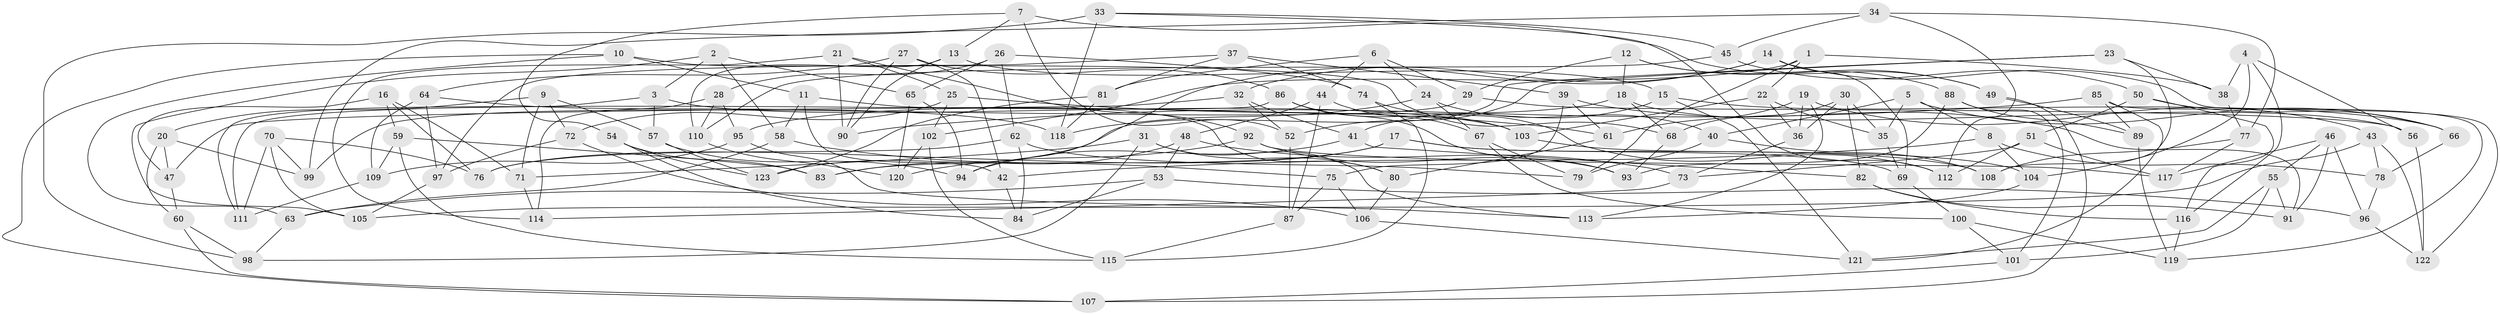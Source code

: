 // Generated by graph-tools (version 1.1) at 2025/11/02/27/25 16:11:43]
// undirected, 123 vertices, 246 edges
graph export_dot {
graph [start="1"]
  node [color=gray90,style=filled];
  1;
  2;
  3;
  4;
  5;
  6;
  7;
  8;
  9;
  10;
  11;
  12;
  13;
  14;
  15;
  16;
  17;
  18;
  19;
  20;
  21;
  22;
  23;
  24;
  25;
  26;
  27;
  28;
  29;
  30;
  31;
  32;
  33;
  34;
  35;
  36;
  37;
  38;
  39;
  40;
  41;
  42;
  43;
  44;
  45;
  46;
  47;
  48;
  49;
  50;
  51;
  52;
  53;
  54;
  55;
  56;
  57;
  58;
  59;
  60;
  61;
  62;
  63;
  64;
  65;
  66;
  67;
  68;
  69;
  70;
  71;
  72;
  73;
  74;
  75;
  76;
  77;
  78;
  79;
  80;
  81;
  82;
  83;
  84;
  85;
  86;
  87;
  88;
  89;
  90;
  91;
  92;
  93;
  94;
  95;
  96;
  97;
  98;
  99;
  100;
  101;
  102;
  103;
  104;
  105;
  106;
  107;
  108;
  109;
  110;
  111;
  112;
  113;
  114;
  115;
  116;
  117;
  118;
  119;
  120;
  121;
  122;
  123;
  1 -- 38;
  1 -- 102;
  1 -- 22;
  1 -- 79;
  2 -- 58;
  2 -- 105;
  2 -- 65;
  2 -- 3;
  3 -- 111;
  3 -- 103;
  3 -- 57;
  4 -- 104;
  4 -- 116;
  4 -- 56;
  4 -- 38;
  5 -- 35;
  5 -- 40;
  5 -- 8;
  5 -- 66;
  6 -- 24;
  6 -- 29;
  6 -- 81;
  6 -- 44;
  7 -- 52;
  7 -- 13;
  7 -- 54;
  7 -- 49;
  8 -- 78;
  8 -- 42;
  8 -- 104;
  9 -- 72;
  9 -- 57;
  9 -- 71;
  9 -- 20;
  10 -- 63;
  10 -- 68;
  10 -- 107;
  10 -- 11;
  11 -- 42;
  11 -- 80;
  11 -- 58;
  12 -- 29;
  12 -- 49;
  12 -- 18;
  12 -- 88;
  13 -- 90;
  13 -- 110;
  13 -- 15;
  14 -- 122;
  14 -- 94;
  14 -- 69;
  14 -- 32;
  15 -- 41;
  15 -- 121;
  15 -- 66;
  16 -- 76;
  16 -- 71;
  16 -- 59;
  16 -- 47;
  17 -- 108;
  17 -- 76;
  17 -- 69;
  17 -- 83;
  18 -- 68;
  18 -- 95;
  18 -- 56;
  19 -- 61;
  19 -- 43;
  19 -- 36;
  19 -- 113;
  20 -- 60;
  20 -- 47;
  20 -- 99;
  21 -- 90;
  21 -- 114;
  21 -- 92;
  21 -- 25;
  22 -- 35;
  22 -- 103;
  22 -- 36;
  23 -- 38;
  23 -- 123;
  23 -- 108;
  23 -- 52;
  24 -- 118;
  24 -- 40;
  24 -- 67;
  25 -- 102;
  25 -- 72;
  25 -- 61;
  26 -- 28;
  26 -- 62;
  26 -- 65;
  26 -- 74;
  27 -- 86;
  27 -- 42;
  27 -- 64;
  27 -- 90;
  28 -- 110;
  28 -- 114;
  28 -- 95;
  29 -- 56;
  29 -- 99;
  30 -- 35;
  30 -- 68;
  30 -- 82;
  30 -- 36;
  31 -- 98;
  31 -- 80;
  31 -- 71;
  31 -- 113;
  32 -- 47;
  32 -- 52;
  32 -- 41;
  33 -- 98;
  33 -- 112;
  33 -- 45;
  33 -- 118;
  34 -- 112;
  34 -- 99;
  34 -- 45;
  34 -- 77;
  35 -- 69;
  36 -- 73;
  37 -- 74;
  37 -- 97;
  37 -- 39;
  37 -- 81;
  38 -- 77;
  39 -- 75;
  39 -- 91;
  39 -- 61;
  40 -- 79;
  40 -- 108;
  41 -- 94;
  41 -- 82;
  42 -- 84;
  43 -- 105;
  43 -- 122;
  43 -- 78;
  44 -- 48;
  44 -- 87;
  44 -- 67;
  45 -- 110;
  45 -- 50;
  46 -- 91;
  46 -- 96;
  46 -- 55;
  46 -- 117;
  47 -- 60;
  48 -- 53;
  48 -- 83;
  48 -- 73;
  49 -- 89;
  49 -- 107;
  50 -- 66;
  50 -- 116;
  50 -- 51;
  51 -- 112;
  51 -- 117;
  51 -- 73;
  52 -- 87;
  53 -- 63;
  53 -- 84;
  53 -- 96;
  54 -- 123;
  54 -- 83;
  54 -- 84;
  55 -- 121;
  55 -- 101;
  55 -- 91;
  56 -- 122;
  57 -- 123;
  57 -- 94;
  58 -- 75;
  58 -- 63;
  59 -- 115;
  59 -- 83;
  59 -- 109;
  60 -- 107;
  60 -- 98;
  61 -- 80;
  62 -- 84;
  62 -- 76;
  62 -- 79;
  63 -- 98;
  64 -- 109;
  64 -- 118;
  64 -- 97;
  65 -- 120;
  65 -- 94;
  66 -- 78;
  67 -- 79;
  67 -- 100;
  68 -- 93;
  69 -- 100;
  70 -- 99;
  70 -- 76;
  70 -- 105;
  70 -- 111;
  71 -- 114;
  72 -- 106;
  72 -- 97;
  73 -- 114;
  74 -- 115;
  74 -- 112;
  75 -- 87;
  75 -- 106;
  77 -- 108;
  77 -- 117;
  78 -- 96;
  80 -- 106;
  81 -- 123;
  81 -- 118;
  82 -- 116;
  82 -- 91;
  85 -- 90;
  85 -- 119;
  85 -- 89;
  85 -- 121;
  86 -- 93;
  86 -- 111;
  86 -- 103;
  87 -- 115;
  88 -- 89;
  88 -- 93;
  88 -- 101;
  89 -- 119;
  92 -- 117;
  92 -- 93;
  92 -- 120;
  95 -- 109;
  95 -- 113;
  96 -- 122;
  97 -- 105;
  100 -- 101;
  100 -- 119;
  101 -- 107;
  102 -- 115;
  102 -- 120;
  103 -- 104;
  104 -- 113;
  106 -- 121;
  109 -- 111;
  110 -- 120;
  116 -- 119;
}
